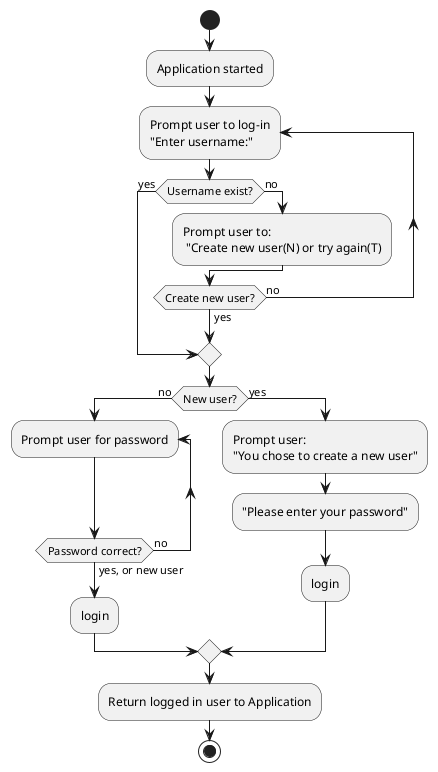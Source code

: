 @startuml
'https://plantuml.com/activity-diagram-beta
start
:Application started;

repeat:Prompt user to log-in\n"Enter username:";
    if(Username exist?) is (yes) then
    break
    else (no)
    :Prompt user to:\n "Create new user(N) or try again(T);
    endif
repeat while (Create new user?) is (no) not (yes)
            if(New user?) is (no) then
            repeat:Prompt user for password;
               repeat while(Password correct?) is (no) not (yes, or new user);
               :login;

            else (yes)
                :Prompt user:\n"You chose to create a new user";
                :"Please enter your password";
                :login;


        endif
:Return logged in user to Application;
stop
@enduml
